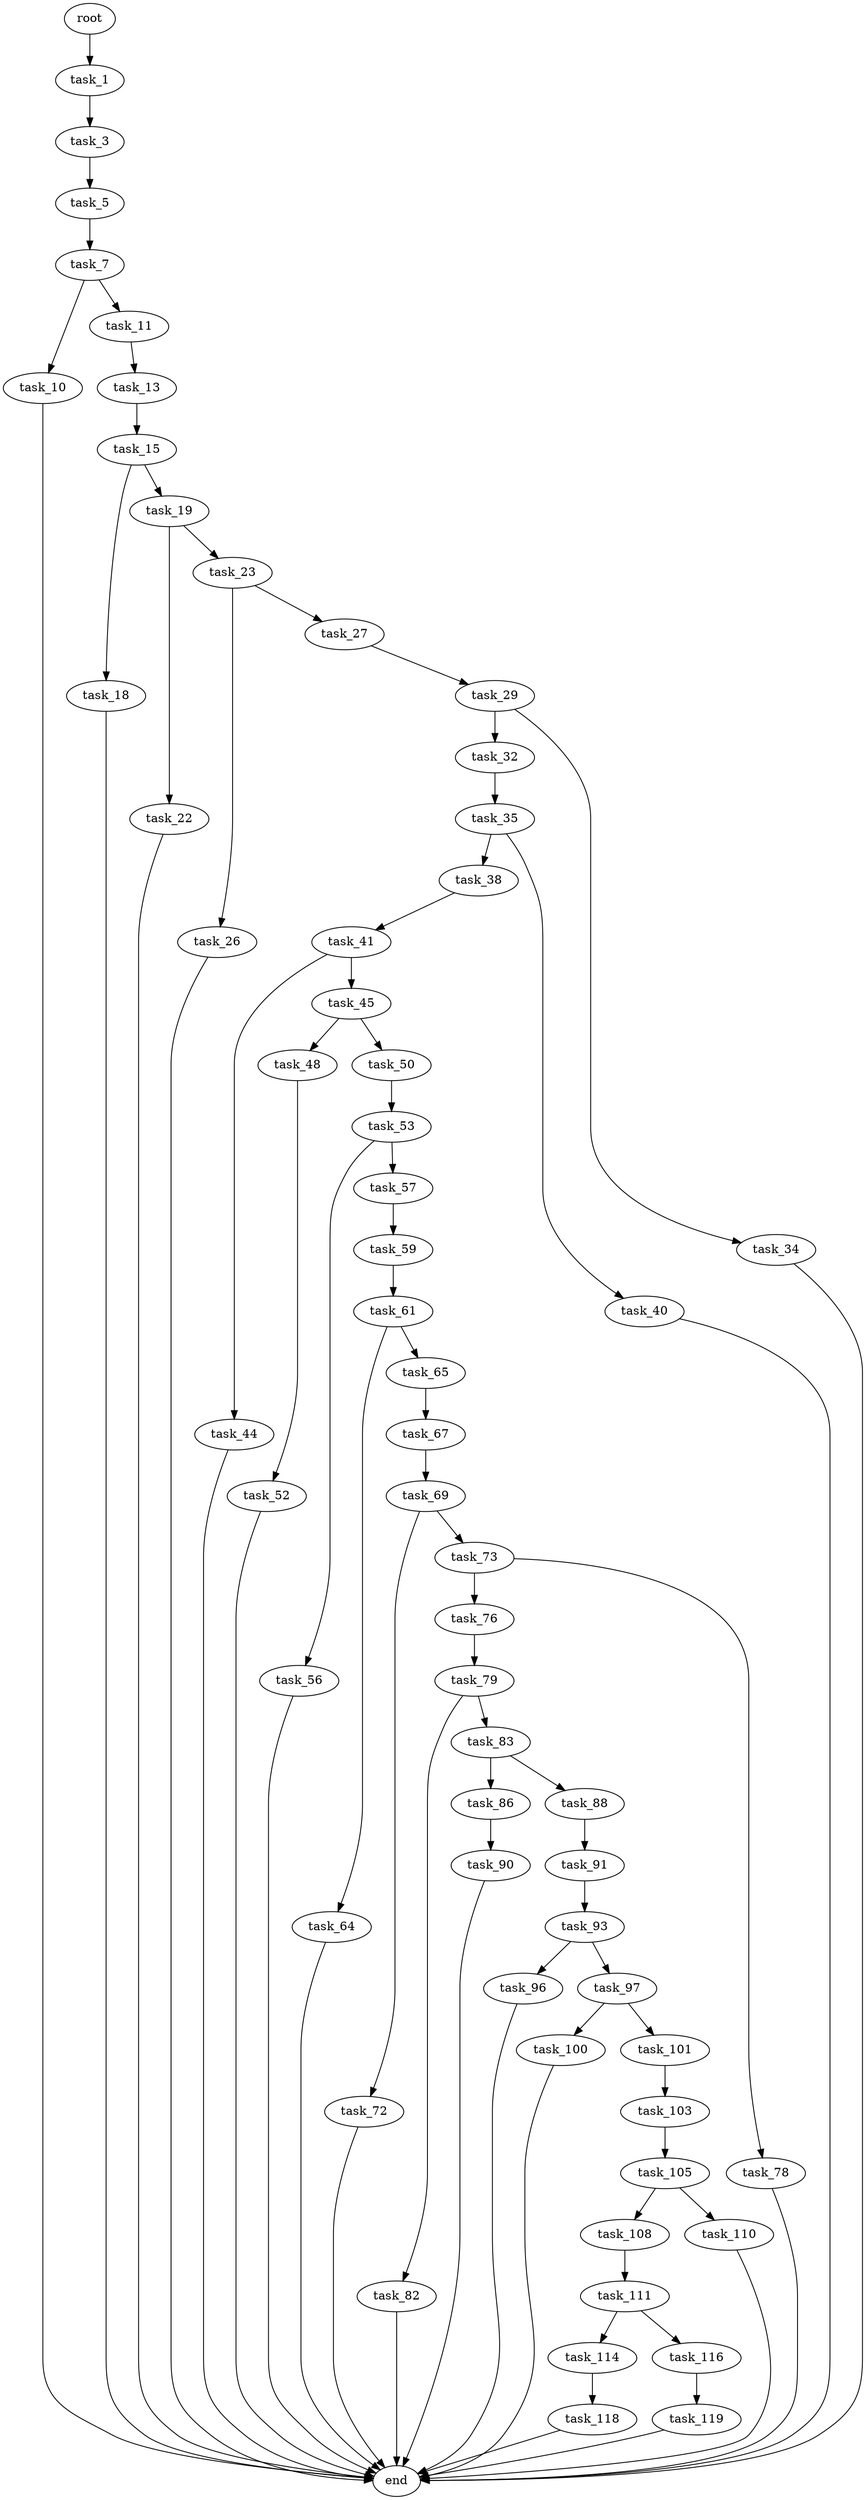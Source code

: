 digraph G {
  root [size="0.000000"];
  task_1 [size="28991029248.000000"];
  task_3 [size="231928233984.000000"];
  task_5 [size="5817448302.000000"];
  task_7 [size="8589934592.000000"];
  task_10 [size="368293445632.000000"];
  task_11 [size="720606721540.000000"];
  task_13 [size="231928233984.000000"];
  task_15 [size="231928233984.000000"];
  task_18 [size="8803898666.000000"];
  task_19 [size="480117610.000000"];
  task_22 [size="17468908464.000000"];
  task_23 [size="433498077038.000000"];
  task_26 [size="68719476736.000000"];
  task_27 [size="782757789696.000000"];
  task_29 [size="28557492519.000000"];
  task_32 [size="368293445632.000000"];
  task_34 [size="3815416460.000000"];
  task_35 [size="9795442147.000000"];
  task_38 [size="71917002279.000000"];
  task_40 [size="782757789696.000000"];
  task_41 [size="3084743914.000000"];
  task_44 [size="163118564863.000000"];
  task_45 [size="734152520816.000000"];
  task_48 [size="159835703993.000000"];
  task_50 [size="34889864404.000000"];
  task_52 [size="25269651126.000000"];
  task_53 [size="27047421651.000000"];
  task_56 [size="134217728000.000000"];
  task_57 [size="1073741824000.000000"];
  task_59 [size="5444284217.000000"];
  task_61 [size="8021099648.000000"];
  task_64 [size="52927232060.000000"];
  task_65 [size="68719476736.000000"];
  task_67 [size="8589934592.000000"];
  task_69 [size="478258319861.000000"];
  task_72 [size="134217728000.000000"];
  task_73 [size="6732407913.000000"];
  task_76 [size="368293445632.000000"];
  task_78 [size="327919374512.000000"];
  task_79 [size="68719476736.000000"];
  task_82 [size="2054123313.000000"];
  task_83 [size="2997411824.000000"];
  task_86 [size="1073741824000.000000"];
  task_88 [size="28991029248.000000"];
  task_90 [size="1110486015129.000000"];
  task_91 [size="13843046747.000000"];
  task_93 [size="881478620126.000000"];
  task_96 [size="231928233984.000000"];
  task_97 [size="134217728000.000000"];
  task_100 [size="615384267997.000000"];
  task_101 [size="549755813888.000000"];
  task_103 [size="6918905283.000000"];
  task_105 [size="1073741824000.000000"];
  task_108 [size="1247217284501.000000"];
  task_110 [size="30544743419.000000"];
  task_111 [size="782757789696.000000"];
  task_114 [size="86724753193.000000"];
  task_116 [size="6278255183.000000"];
  task_118 [size="7726264442.000000"];
  task_119 [size="12237524151.000000"];
  end [size="0.000000"];

  root -> task_1 [size="1.000000"];
  task_1 -> task_3 [size="75497472.000000"];
  task_3 -> task_5 [size="301989888.000000"];
  task_5 -> task_7 [size="411041792.000000"];
  task_7 -> task_10 [size="33554432.000000"];
  task_7 -> task_11 [size="33554432.000000"];
  task_10 -> end [size="1.000000"];
  task_11 -> task_13 [size="679477248.000000"];
  task_13 -> task_15 [size="301989888.000000"];
  task_15 -> task_18 [size="301989888.000000"];
  task_15 -> task_19 [size="301989888.000000"];
  task_18 -> end [size="1.000000"];
  task_19 -> task_22 [size="33554432.000000"];
  task_19 -> task_23 [size="33554432.000000"];
  task_22 -> end [size="1.000000"];
  task_23 -> task_26 [size="411041792.000000"];
  task_23 -> task_27 [size="411041792.000000"];
  task_26 -> end [size="1.000000"];
  task_27 -> task_29 [size="679477248.000000"];
  task_29 -> task_32 [size="75497472.000000"];
  task_29 -> task_34 [size="75497472.000000"];
  task_32 -> task_35 [size="411041792.000000"];
  task_34 -> end [size="1.000000"];
  task_35 -> task_38 [size="411041792.000000"];
  task_35 -> task_40 [size="411041792.000000"];
  task_38 -> task_41 [size="134217728.000000"];
  task_40 -> end [size="1.000000"];
  task_41 -> task_44 [size="134217728.000000"];
  task_41 -> task_45 [size="134217728.000000"];
  task_44 -> end [size="1.000000"];
  task_45 -> task_48 [size="536870912.000000"];
  task_45 -> task_50 [size="536870912.000000"];
  task_48 -> task_52 [size="411041792.000000"];
  task_50 -> task_53 [size="33554432.000000"];
  task_52 -> end [size="1.000000"];
  task_53 -> task_56 [size="838860800.000000"];
  task_53 -> task_57 [size="838860800.000000"];
  task_56 -> end [size="1.000000"];
  task_57 -> task_59 [size="838860800.000000"];
  task_59 -> task_61 [size="134217728.000000"];
  task_61 -> task_64 [size="838860800.000000"];
  task_61 -> task_65 [size="838860800.000000"];
  task_64 -> end [size="1.000000"];
  task_65 -> task_67 [size="134217728.000000"];
  task_67 -> task_69 [size="33554432.000000"];
  task_69 -> task_72 [size="301989888.000000"];
  task_69 -> task_73 [size="301989888.000000"];
  task_72 -> end [size="1.000000"];
  task_73 -> task_76 [size="134217728.000000"];
  task_73 -> task_78 [size="134217728.000000"];
  task_76 -> task_79 [size="411041792.000000"];
  task_78 -> end [size="1.000000"];
  task_79 -> task_82 [size="134217728.000000"];
  task_79 -> task_83 [size="134217728.000000"];
  task_82 -> end [size="1.000000"];
  task_83 -> task_86 [size="301989888.000000"];
  task_83 -> task_88 [size="301989888.000000"];
  task_86 -> task_90 [size="838860800.000000"];
  task_88 -> task_91 [size="75497472.000000"];
  task_90 -> end [size="1.000000"];
  task_91 -> task_93 [size="301989888.000000"];
  task_93 -> task_96 [size="536870912.000000"];
  task_93 -> task_97 [size="536870912.000000"];
  task_96 -> end [size="1.000000"];
  task_97 -> task_100 [size="209715200.000000"];
  task_97 -> task_101 [size="209715200.000000"];
  task_100 -> end [size="1.000000"];
  task_101 -> task_103 [size="536870912.000000"];
  task_103 -> task_105 [size="134217728.000000"];
  task_105 -> task_108 [size="838860800.000000"];
  task_105 -> task_110 [size="838860800.000000"];
  task_108 -> task_111 [size="838860800.000000"];
  task_110 -> end [size="1.000000"];
  task_111 -> task_114 [size="679477248.000000"];
  task_111 -> task_116 [size="679477248.000000"];
  task_114 -> task_118 [size="209715200.000000"];
  task_116 -> task_119 [size="134217728.000000"];
  task_118 -> end [size="1.000000"];
  task_119 -> end [size="1.000000"];
}
